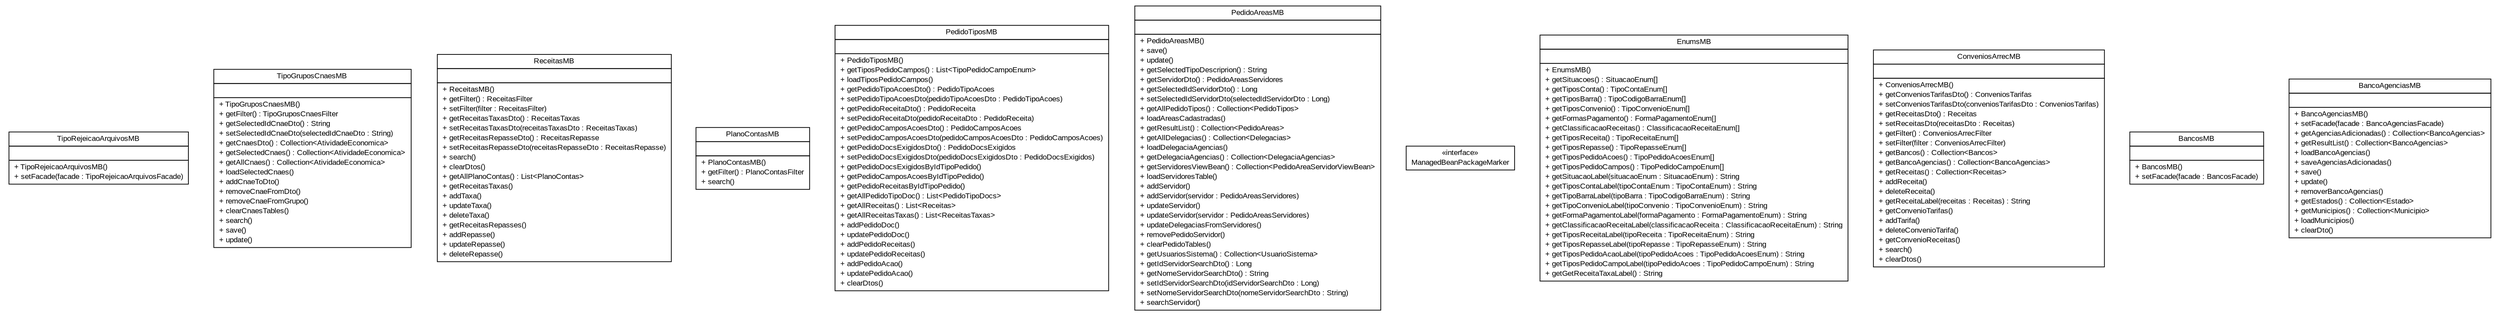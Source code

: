 #!/usr/local/bin/dot
#
# Class diagram 
# Generated by UMLGraph version R5_6 (http://www.umlgraph.org/)
#

digraph G {
	edge [fontname="arial",fontsize=10,labelfontname="arial",labelfontsize=10];
	node [fontname="arial",fontsize=10,shape=plaintext];
	nodesep=0.25;
	ranksep=0.5;
	// br.gov.to.sefaz.arr.parametros.managedbean.TipoRejeicaoArquivosMB
	c35595 [label=<<table title="br.gov.to.sefaz.arr.parametros.managedbean.TipoRejeicaoArquivosMB" border="0" cellborder="1" cellspacing="0" cellpadding="2" port="p" href="./TipoRejeicaoArquivosMB.html">
		<tr><td><table border="0" cellspacing="0" cellpadding="1">
<tr><td align="center" balign="center"> TipoRejeicaoArquivosMB </td></tr>
		</table></td></tr>
		<tr><td><table border="0" cellspacing="0" cellpadding="1">
<tr><td align="left" balign="left">  </td></tr>
		</table></td></tr>
		<tr><td><table border="0" cellspacing="0" cellpadding="1">
<tr><td align="left" balign="left"> + TipoRejeicaoArquivosMB() </td></tr>
<tr><td align="left" balign="left"> + setFacade(facade : TipoRejeicaoArquivosFacade) </td></tr>
		</table></td></tr>
		</table>>, URL="./TipoRejeicaoArquivosMB.html", fontname="arial", fontcolor="black", fontsize=10.0];
	// br.gov.to.sefaz.arr.parametros.managedbean.TipoGruposCnaesMB
	c35596 [label=<<table title="br.gov.to.sefaz.arr.parametros.managedbean.TipoGruposCnaesMB" border="0" cellborder="1" cellspacing="0" cellpadding="2" port="p" href="./TipoGruposCnaesMB.html">
		<tr><td><table border="0" cellspacing="0" cellpadding="1">
<tr><td align="center" balign="center"> TipoGruposCnaesMB </td></tr>
		</table></td></tr>
		<tr><td><table border="0" cellspacing="0" cellpadding="1">
<tr><td align="left" balign="left">  </td></tr>
		</table></td></tr>
		<tr><td><table border="0" cellspacing="0" cellpadding="1">
<tr><td align="left" balign="left"> + TipoGruposCnaesMB() </td></tr>
<tr><td align="left" balign="left"> + getFilter() : TipoGruposCnaesFilter </td></tr>
<tr><td align="left" balign="left"> + getSelectedIdCnaeDto() : String </td></tr>
<tr><td align="left" balign="left"> + setSelectedIdCnaeDto(selectedIdCnaeDto : String) </td></tr>
<tr><td align="left" balign="left"> + getCnaesDto() : Collection&lt;AtividadeEconomica&gt; </td></tr>
<tr><td align="left" balign="left"> + getSelectedCnaes() : Collection&lt;AtividadeEconomica&gt; </td></tr>
<tr><td align="left" balign="left"> + getAllCnaes() : Collection&lt;AtividadeEconomica&gt; </td></tr>
<tr><td align="left" balign="left"> + loadSelectedCnaes() </td></tr>
<tr><td align="left" balign="left"> + addCnaeToDto() </td></tr>
<tr><td align="left" balign="left"> + removeCnaeFromDto() </td></tr>
<tr><td align="left" balign="left"> + removeCnaeFromGrupo() </td></tr>
<tr><td align="left" balign="left"> + clearCnaesTables() </td></tr>
<tr><td align="left" balign="left"> + search() </td></tr>
<tr><td align="left" balign="left"> + save() </td></tr>
<tr><td align="left" balign="left"> + update() </td></tr>
		</table></td></tr>
		</table>>, URL="./TipoGruposCnaesMB.html", fontname="arial", fontcolor="black", fontsize=10.0];
	// br.gov.to.sefaz.arr.parametros.managedbean.ReceitasMB
	c35597 [label=<<table title="br.gov.to.sefaz.arr.parametros.managedbean.ReceitasMB" border="0" cellborder="1" cellspacing="0" cellpadding="2" port="p" href="./ReceitasMB.html">
		<tr><td><table border="0" cellspacing="0" cellpadding="1">
<tr><td align="center" balign="center"> ReceitasMB </td></tr>
		</table></td></tr>
		<tr><td><table border="0" cellspacing="0" cellpadding="1">
<tr><td align="left" balign="left">  </td></tr>
		</table></td></tr>
		<tr><td><table border="0" cellspacing="0" cellpadding="1">
<tr><td align="left" balign="left"> + ReceitasMB() </td></tr>
<tr><td align="left" balign="left"> + getFilter() : ReceitasFilter </td></tr>
<tr><td align="left" balign="left"> + setFilter(filter : ReceitasFilter) </td></tr>
<tr><td align="left" balign="left"> + getReceitasTaxasDto() : ReceitasTaxas </td></tr>
<tr><td align="left" balign="left"> + setReceitasTaxasDto(receitasTaxasDto : ReceitasTaxas) </td></tr>
<tr><td align="left" balign="left"> + getReceitasRepasseDto() : ReceitasRepasse </td></tr>
<tr><td align="left" balign="left"> + setReceitasRepasseDto(receitasRepasseDto : ReceitasRepasse) </td></tr>
<tr><td align="left" balign="left"> + search() </td></tr>
<tr><td align="left" balign="left"> + clearDtos() </td></tr>
<tr><td align="left" balign="left"> + getAllPlanoContas() : List&lt;PlanoContas&gt; </td></tr>
<tr><td align="left" balign="left"> + getReceitasTaxas() </td></tr>
<tr><td align="left" balign="left"> + addTaxa() </td></tr>
<tr><td align="left" balign="left"> + updateTaxa() </td></tr>
<tr><td align="left" balign="left"> + deleteTaxa() </td></tr>
<tr><td align="left" balign="left"> + getReceitasRepasses() </td></tr>
<tr><td align="left" balign="left"> + addRepasse() </td></tr>
<tr><td align="left" balign="left"> + updateRepasse() </td></tr>
<tr><td align="left" balign="left"> + deleteRepasse() </td></tr>
		</table></td></tr>
		</table>>, URL="./ReceitasMB.html", fontname="arial", fontcolor="black", fontsize=10.0];
	// br.gov.to.sefaz.arr.parametros.managedbean.PlanoContasMB
	c35598 [label=<<table title="br.gov.to.sefaz.arr.parametros.managedbean.PlanoContasMB" border="0" cellborder="1" cellspacing="0" cellpadding="2" port="p" href="./PlanoContasMB.html">
		<tr><td><table border="0" cellspacing="0" cellpadding="1">
<tr><td align="center" balign="center"> PlanoContasMB </td></tr>
		</table></td></tr>
		<tr><td><table border="0" cellspacing="0" cellpadding="1">
<tr><td align="left" balign="left">  </td></tr>
		</table></td></tr>
		<tr><td><table border="0" cellspacing="0" cellpadding="1">
<tr><td align="left" balign="left"> + PlanoContasMB() </td></tr>
<tr><td align="left" balign="left"> + getFilter() : PlanoContasFilter </td></tr>
<tr><td align="left" balign="left"> + search() </td></tr>
		</table></td></tr>
		</table>>, URL="./PlanoContasMB.html", fontname="arial", fontcolor="black", fontsize=10.0];
	// br.gov.to.sefaz.arr.parametros.managedbean.PedidoTiposMB
	c35599 [label=<<table title="br.gov.to.sefaz.arr.parametros.managedbean.PedidoTiposMB" border="0" cellborder="1" cellspacing="0" cellpadding="2" port="p" href="./PedidoTiposMB.html">
		<tr><td><table border="0" cellspacing="0" cellpadding="1">
<tr><td align="center" balign="center"> PedidoTiposMB </td></tr>
		</table></td></tr>
		<tr><td><table border="0" cellspacing="0" cellpadding="1">
<tr><td align="left" balign="left">  </td></tr>
		</table></td></tr>
		<tr><td><table border="0" cellspacing="0" cellpadding="1">
<tr><td align="left" balign="left"> + PedidoTiposMB() </td></tr>
<tr><td align="left" balign="left"> + getTiposPedidoCampos() : List&lt;TipoPedidoCampoEnum&gt; </td></tr>
<tr><td align="left" balign="left"> + loadTiposPedidoCampos() </td></tr>
<tr><td align="left" balign="left"> + getPedidoTipoAcoesDto() : PedidoTipoAcoes </td></tr>
<tr><td align="left" balign="left"> + setPedidoTipoAcoesDto(pedidoTipoAcoesDto : PedidoTipoAcoes) </td></tr>
<tr><td align="left" balign="left"> + getPedidoReceitaDto() : PedidoReceita </td></tr>
<tr><td align="left" balign="left"> + setPedidoReceitaDto(pedidoReceitaDto : PedidoReceita) </td></tr>
<tr><td align="left" balign="left"> + getPedidoCamposAcoesDto() : PedidoCamposAcoes </td></tr>
<tr><td align="left" balign="left"> + setPedidoCamposAcoesDto(pedidoCamposAcoesDto : PedidoCamposAcoes) </td></tr>
<tr><td align="left" balign="left"> + getPedidoDocsExigidosDto() : PedidoDocsExigidos </td></tr>
<tr><td align="left" balign="left"> + setPedidoDocsExigidosDto(pedidoDocsExigidosDto : PedidoDocsExigidos) </td></tr>
<tr><td align="left" balign="left"> + getPedidoDocsExigidosByIdTipoPedido() </td></tr>
<tr><td align="left" balign="left"> + getPedidoCamposAcoesByIdTipoPedido() </td></tr>
<tr><td align="left" balign="left"> + getPedidoReceitasByIdTipoPedido() </td></tr>
<tr><td align="left" balign="left"> + getAllPedidoTipoDoc() : List&lt;PedidoTipoDocs&gt; </td></tr>
<tr><td align="left" balign="left"> + getAllReceitas() : List&lt;Receitas&gt; </td></tr>
<tr><td align="left" balign="left"> + getAllReceitasTaxas() : List&lt;ReceitasTaxas&gt; </td></tr>
<tr><td align="left" balign="left"> + addPedidoDoc() </td></tr>
<tr><td align="left" balign="left"> + updatePedidoDoc() </td></tr>
<tr><td align="left" balign="left"> + addPedidoReceitas() </td></tr>
<tr><td align="left" balign="left"> + updatePedidoReceitas() </td></tr>
<tr><td align="left" balign="left"> + addPedidoAcao() </td></tr>
<tr><td align="left" balign="left"> + updatePedidoAcao() </td></tr>
<tr><td align="left" balign="left"> + clearDtos() </td></tr>
		</table></td></tr>
		</table>>, URL="./PedidoTiposMB.html", fontname="arial", fontcolor="black", fontsize=10.0];
	// br.gov.to.sefaz.arr.parametros.managedbean.PedidoAreasMB
	c35600 [label=<<table title="br.gov.to.sefaz.arr.parametros.managedbean.PedidoAreasMB" border="0" cellborder="1" cellspacing="0" cellpadding="2" port="p" href="./PedidoAreasMB.html">
		<tr><td><table border="0" cellspacing="0" cellpadding="1">
<tr><td align="center" balign="center"> PedidoAreasMB </td></tr>
		</table></td></tr>
		<tr><td><table border="0" cellspacing="0" cellpadding="1">
<tr><td align="left" balign="left">  </td></tr>
		</table></td></tr>
		<tr><td><table border="0" cellspacing="0" cellpadding="1">
<tr><td align="left" balign="left"> + PedidoAreasMB() </td></tr>
<tr><td align="left" balign="left"> + save() </td></tr>
<tr><td align="left" balign="left"> + update() </td></tr>
<tr><td align="left" balign="left"> + getSelectedTipoDescriprion() : String </td></tr>
<tr><td align="left" balign="left"> + getServidorDto() : PedidoAreasServidores </td></tr>
<tr><td align="left" balign="left"> + getSelectedIdServidorDto() : Long </td></tr>
<tr><td align="left" balign="left"> + setSelectedIdServidorDto(selectedIdServidorDto : Long) </td></tr>
<tr><td align="left" balign="left"> + getAllPedidoTipos() : Collection&lt;PedidoTipos&gt; </td></tr>
<tr><td align="left" balign="left"> + loadAreasCadastradas() </td></tr>
<tr><td align="left" balign="left"> + getResultList() : Collection&lt;PedidoAreas&gt; </td></tr>
<tr><td align="left" balign="left"> + getAllDelegacias() : Collection&lt;Delegacias&gt; </td></tr>
<tr><td align="left" balign="left"> + loadDelegaciaAgencias() </td></tr>
<tr><td align="left" balign="left"> + getDelegaciaAgencias() : Collection&lt;DelegaciaAgencias&gt; </td></tr>
<tr><td align="left" balign="left"> + getServidoresViewBean() : Collection&lt;PedidoAreaServidorViewBean&gt; </td></tr>
<tr><td align="left" balign="left"> + loadServidoresTable() </td></tr>
<tr><td align="left" balign="left"> + addServidor() </td></tr>
<tr><td align="left" balign="left"> + addServidor(servidor : PedidoAreasServidores) </td></tr>
<tr><td align="left" balign="left"> + updateServidor() </td></tr>
<tr><td align="left" balign="left"> + updateServidor(servidor : PedidoAreasServidores) </td></tr>
<tr><td align="left" balign="left"> + updateDelegaciasFromServidores() </td></tr>
<tr><td align="left" balign="left"> + removePedidoServidor() </td></tr>
<tr><td align="left" balign="left"> + clearPedidoTables() </td></tr>
<tr><td align="left" balign="left"> + getUsuariosSistema() : Collection&lt;UsuarioSistema&gt; </td></tr>
<tr><td align="left" balign="left"> + getIdServidorSearchDto() : Long </td></tr>
<tr><td align="left" balign="left"> + getNomeServidorSearchDto() : String </td></tr>
<tr><td align="left" balign="left"> + setIdServidorSearchDto(idServidorSearchDto : Long) </td></tr>
<tr><td align="left" balign="left"> + setNomeServidorSearchDto(nomeServidorSearchDto : String) </td></tr>
<tr><td align="left" balign="left"> + searchServidor() </td></tr>
		</table></td></tr>
		</table>>, URL="./PedidoAreasMB.html", fontname="arial", fontcolor="black", fontsize=10.0];
	// br.gov.to.sefaz.arr.parametros.managedbean.ManagedBeanPackageMarker
	c35601 [label=<<table title="br.gov.to.sefaz.arr.parametros.managedbean.ManagedBeanPackageMarker" border="0" cellborder="1" cellspacing="0" cellpadding="2" port="p" href="./ManagedBeanPackageMarker.html">
		<tr><td><table border="0" cellspacing="0" cellpadding="1">
<tr><td align="center" balign="center"> &#171;interface&#187; </td></tr>
<tr><td align="center" balign="center"> ManagedBeanPackageMarker </td></tr>
		</table></td></tr>
		</table>>, URL="./ManagedBeanPackageMarker.html", fontname="arial", fontcolor="black", fontsize=10.0];
	// br.gov.to.sefaz.arr.parametros.managedbean.EnumsMB
	c35602 [label=<<table title="br.gov.to.sefaz.arr.parametros.managedbean.EnumsMB" border="0" cellborder="1" cellspacing="0" cellpadding="2" port="p" href="./EnumsMB.html">
		<tr><td><table border="0" cellspacing="0" cellpadding="1">
<tr><td align="center" balign="center"> EnumsMB </td></tr>
		</table></td></tr>
		<tr><td><table border="0" cellspacing="0" cellpadding="1">
<tr><td align="left" balign="left">  </td></tr>
		</table></td></tr>
		<tr><td><table border="0" cellspacing="0" cellpadding="1">
<tr><td align="left" balign="left"> + EnumsMB() </td></tr>
<tr><td align="left" balign="left"> + getSituacoes() : SituacaoEnum[] </td></tr>
<tr><td align="left" balign="left"> + getTiposConta() : TipoContaEnum[] </td></tr>
<tr><td align="left" balign="left"> + getTiposBarra() : TipoCodigoBarraEnum[] </td></tr>
<tr><td align="left" balign="left"> + getTiposConvenio() : TipoConvenioEnum[] </td></tr>
<tr><td align="left" balign="left"> + getFormasPagamento() : FormaPagamentoEnum[] </td></tr>
<tr><td align="left" balign="left"> + getClassificacaoReceitas() : ClassificacaoReceitaEnum[] </td></tr>
<tr><td align="left" balign="left"> + getTiposReceita() : TipoReceitaEnum[] </td></tr>
<tr><td align="left" balign="left"> + getTiposRepasse() : TipoRepasseEnum[] </td></tr>
<tr><td align="left" balign="left"> + getTiposPedidoAcoes() : TipoPedidoAcoesEnum[] </td></tr>
<tr><td align="left" balign="left"> + getTiposPedidoCampos() : TipoPedidoCampoEnum[] </td></tr>
<tr><td align="left" balign="left"> + getSituacaoLabel(situacaoEnum : SituacaoEnum) : String </td></tr>
<tr><td align="left" balign="left"> + getTiposContaLabel(tipoContaEnum : TipoContaEnum) : String </td></tr>
<tr><td align="left" balign="left"> + getTipoBarraLabel(tipoBarra : TipoCodigoBarraEnum) : String </td></tr>
<tr><td align="left" balign="left"> + getTipoConvenioLabel(tipoConvenio : TipoConvenioEnum) : String </td></tr>
<tr><td align="left" balign="left"> + getFormaPagamentoLabel(formaPagamento : FormaPagamentoEnum) : String </td></tr>
<tr><td align="left" balign="left"> + getClassificacaoReceitaLabel(classificacaoReceita : ClassificacaoReceitaEnum) : String </td></tr>
<tr><td align="left" balign="left"> + getTiposReceitaLabel(tipoReceita : TipoReceitaEnum) : String </td></tr>
<tr><td align="left" balign="left"> + getTiposRepasseLabel(tipoRepasse : TipoRepasseEnum) : String </td></tr>
<tr><td align="left" balign="left"> + getTiposPedidoAcaoLabel(tipoPedidoAcoes : TipoPedidoAcoesEnum) : String </td></tr>
<tr><td align="left" balign="left"> + getTiposPedidoCampoLabel(tipoPedidoAcoes : TipoPedidoCampoEnum) : String </td></tr>
<tr><td align="left" balign="left"> + getGetReceitaTaxaLabel() : String </td></tr>
		</table></td></tr>
		</table>>, URL="./EnumsMB.html", fontname="arial", fontcolor="black", fontsize=10.0];
	// br.gov.to.sefaz.arr.parametros.managedbean.ConveniosArrecMB
	c35603 [label=<<table title="br.gov.to.sefaz.arr.parametros.managedbean.ConveniosArrecMB" border="0" cellborder="1" cellspacing="0" cellpadding="2" port="p" href="./ConveniosArrecMB.html">
		<tr><td><table border="0" cellspacing="0" cellpadding="1">
<tr><td align="center" balign="center"> ConveniosArrecMB </td></tr>
		</table></td></tr>
		<tr><td><table border="0" cellspacing="0" cellpadding="1">
<tr><td align="left" balign="left">  </td></tr>
		</table></td></tr>
		<tr><td><table border="0" cellspacing="0" cellpadding="1">
<tr><td align="left" balign="left"> + ConveniosArrecMB() </td></tr>
<tr><td align="left" balign="left"> + getConveniosTarifasDto() : ConveniosTarifas </td></tr>
<tr><td align="left" balign="left"> + setConveniosTarifasDto(conveniosTarifasDto : ConveniosTarifas) </td></tr>
<tr><td align="left" balign="left"> + getReceitasDto() : Receitas </td></tr>
<tr><td align="left" balign="left"> + setReceitasDto(receitasDto : Receitas) </td></tr>
<tr><td align="left" balign="left"> + getFilter() : ConveniosArrecFilter </td></tr>
<tr><td align="left" balign="left"> + setFilter(filter : ConveniosArrecFilter) </td></tr>
<tr><td align="left" balign="left"> + getBancos() : Collection&lt;Bancos&gt; </td></tr>
<tr><td align="left" balign="left"> + getBancoAgencias() : Collection&lt;BancoAgencias&gt; </td></tr>
<tr><td align="left" balign="left"> + getReceitas() : Collection&lt;Receitas&gt; </td></tr>
<tr><td align="left" balign="left"> + addReceita() </td></tr>
<tr><td align="left" balign="left"> + deleteReceita() </td></tr>
<tr><td align="left" balign="left"> + getReceitaLabel(receitas : Receitas) : String </td></tr>
<tr><td align="left" balign="left"> + getConvenioTarifas() </td></tr>
<tr><td align="left" balign="left"> + addTarifa() </td></tr>
<tr><td align="left" balign="left"> + deleteConvenioTarifa() </td></tr>
<tr><td align="left" balign="left"> + getConvenioReceitas() </td></tr>
<tr><td align="left" balign="left"> + search() </td></tr>
<tr><td align="left" balign="left"> + clearDtos() </td></tr>
		</table></td></tr>
		</table>>, URL="./ConveniosArrecMB.html", fontname="arial", fontcolor="black", fontsize=10.0];
	// br.gov.to.sefaz.arr.parametros.managedbean.BancosMB
	c35604 [label=<<table title="br.gov.to.sefaz.arr.parametros.managedbean.BancosMB" border="0" cellborder="1" cellspacing="0" cellpadding="2" port="p" href="./BancosMB.html">
		<tr><td><table border="0" cellspacing="0" cellpadding="1">
<tr><td align="center" balign="center"> BancosMB </td></tr>
		</table></td></tr>
		<tr><td><table border="0" cellspacing="0" cellpadding="1">
<tr><td align="left" balign="left">  </td></tr>
		</table></td></tr>
		<tr><td><table border="0" cellspacing="0" cellpadding="1">
<tr><td align="left" balign="left"> + BancosMB() </td></tr>
<tr><td align="left" balign="left"> + setFacade(facade : BancosFacade) </td></tr>
		</table></td></tr>
		</table>>, URL="./BancosMB.html", fontname="arial", fontcolor="black", fontsize=10.0];
	// br.gov.to.sefaz.arr.parametros.managedbean.BancoAgenciasMB
	c35605 [label=<<table title="br.gov.to.sefaz.arr.parametros.managedbean.BancoAgenciasMB" border="0" cellborder="1" cellspacing="0" cellpadding="2" port="p" href="./BancoAgenciasMB.html">
		<tr><td><table border="0" cellspacing="0" cellpadding="1">
<tr><td align="center" balign="center"> BancoAgenciasMB </td></tr>
		</table></td></tr>
		<tr><td><table border="0" cellspacing="0" cellpadding="1">
<tr><td align="left" balign="left">  </td></tr>
		</table></td></tr>
		<tr><td><table border="0" cellspacing="0" cellpadding="1">
<tr><td align="left" balign="left"> + BancoAgenciasMB() </td></tr>
<tr><td align="left" balign="left"> + setFacade(facade : BancoAgenciasFacade) </td></tr>
<tr><td align="left" balign="left"> + getAgenciasAdicionadas() : Collection&lt;BancoAgencias&gt; </td></tr>
<tr><td align="left" balign="left"> + getResultList() : Collection&lt;BancoAgencias&gt; </td></tr>
<tr><td align="left" balign="left"> + loadBancoAgencias() </td></tr>
<tr><td align="left" balign="left"> + saveAgenciasAdicionadas() </td></tr>
<tr><td align="left" balign="left"> + save() </td></tr>
<tr><td align="left" balign="left"> + update() </td></tr>
<tr><td align="left" balign="left"> + removerBancoAgencias() </td></tr>
<tr><td align="left" balign="left"> + getEstados() : Collection&lt;Estado&gt; </td></tr>
<tr><td align="left" balign="left"> + getMunicipios() : Collection&lt;Municipio&gt; </td></tr>
<tr><td align="left" balign="left"> + loadMunicipios() </td></tr>
<tr><td align="left" balign="left"> + clearDto() </td></tr>
		</table></td></tr>
		</table>>, URL="./BancoAgenciasMB.html", fontname="arial", fontcolor="black", fontsize=10.0];
}

